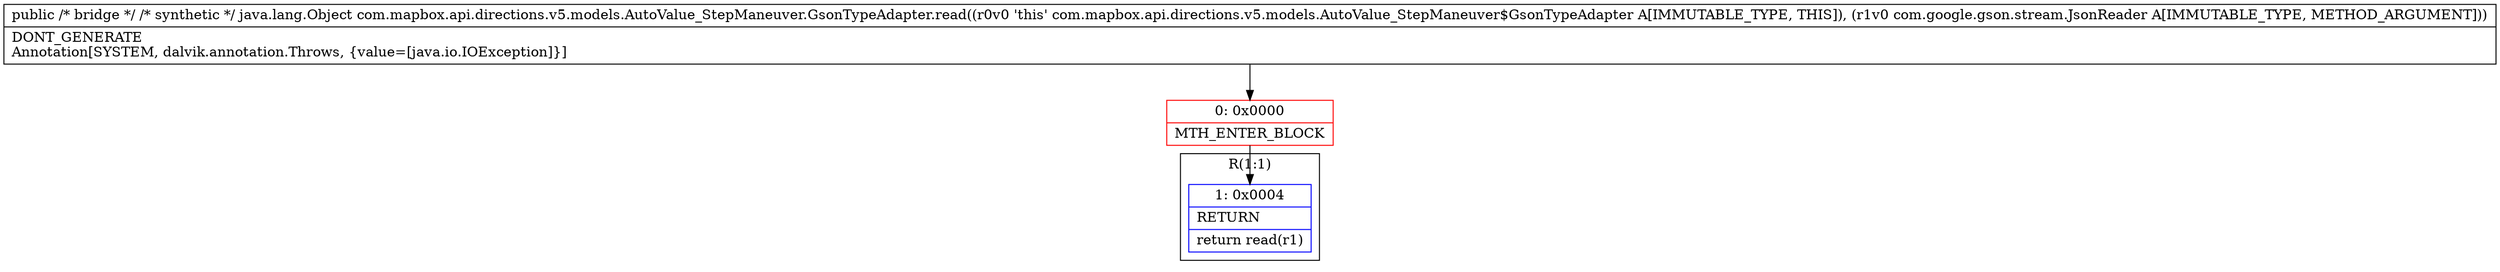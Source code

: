 digraph "CFG forcom.mapbox.api.directions.v5.models.AutoValue_StepManeuver.GsonTypeAdapter.read(Lcom\/google\/gson\/stream\/JsonReader;)Ljava\/lang\/Object;" {
subgraph cluster_Region_182077429 {
label = "R(1:1)";
node [shape=record,color=blue];
Node_1 [shape=record,label="{1\:\ 0x0004|RETURN\l|return read(r1)\l}"];
}
Node_0 [shape=record,color=red,label="{0\:\ 0x0000|MTH_ENTER_BLOCK\l}"];
MethodNode[shape=record,label="{public \/* bridge *\/ \/* synthetic *\/ java.lang.Object com.mapbox.api.directions.v5.models.AutoValue_StepManeuver.GsonTypeAdapter.read((r0v0 'this' com.mapbox.api.directions.v5.models.AutoValue_StepManeuver$GsonTypeAdapter A[IMMUTABLE_TYPE, THIS]), (r1v0 com.google.gson.stream.JsonReader A[IMMUTABLE_TYPE, METHOD_ARGUMENT]))  | DONT_GENERATE\lAnnotation[SYSTEM, dalvik.annotation.Throws, \{value=[java.io.IOException]\}]\l}"];
MethodNode -> Node_0;
Node_0 -> Node_1;
}

